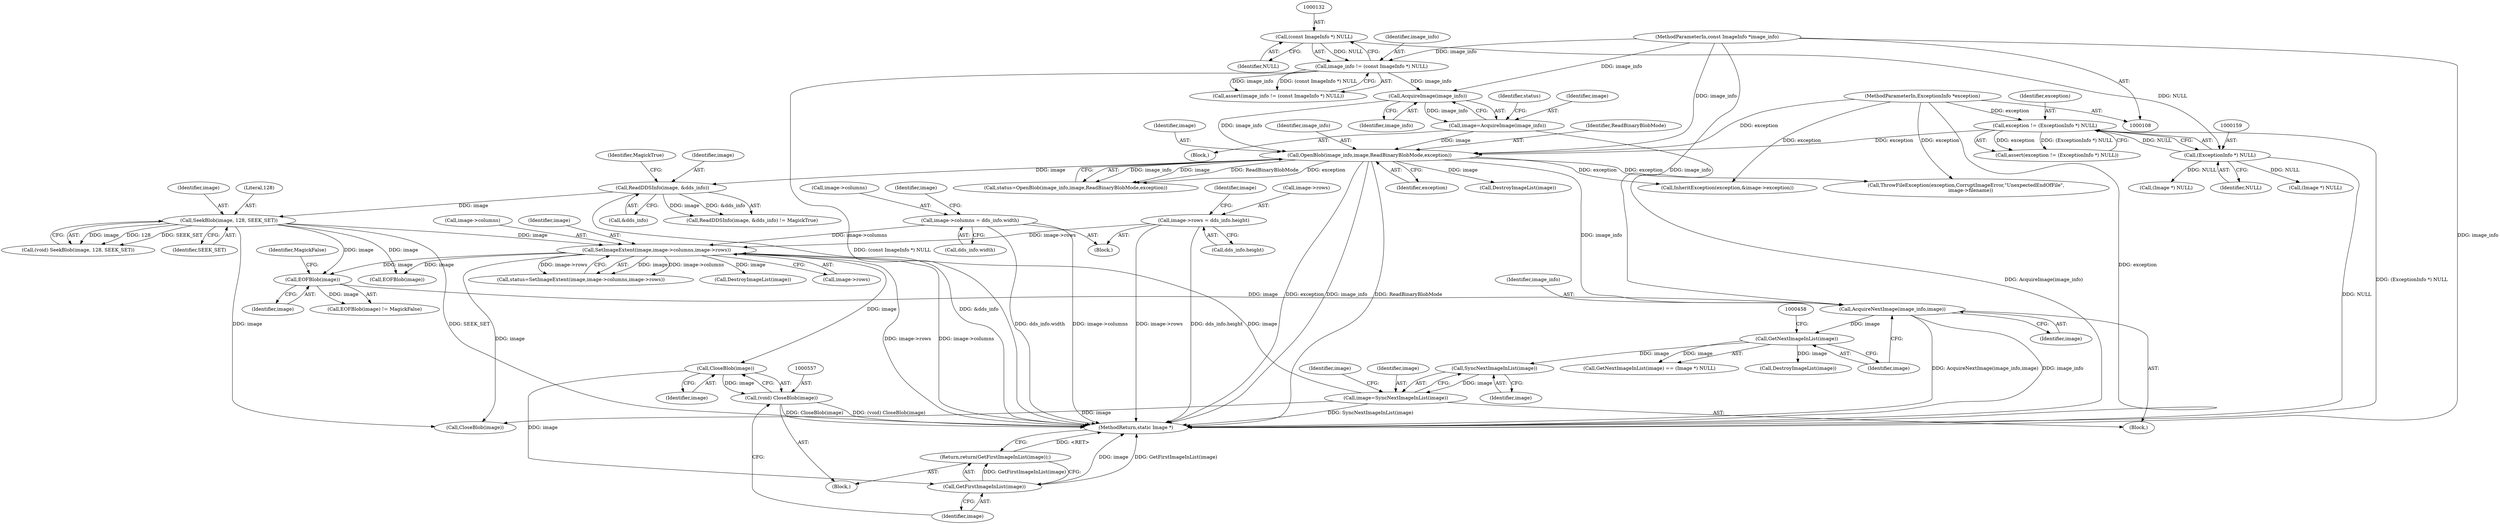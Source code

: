 digraph "0_ImageMagick_504ada82b6fa38a30c846c1c29116af7290decb2@pointer" {
"1000558" [label="(Call,CloseBlob(image))"];
"1000522" [label="(Call,SetImageExtent(image,image->columns,image->rows))"];
"1000228" [label="(Call,SeekBlob(image, 128, SEEK_SET))"];
"1000193" [label="(Call,ReadDDSInfo(image, &dds_info))"];
"1000173" [label="(Call,OpenBlob(image_info,image,ReadBinaryBlobMode,exception))"];
"1000169" [label="(Call,AcquireImage(image_info))"];
"1000129" [label="(Call,image_info != (const ImageInfo *) NULL)"];
"1000109" [label="(MethodParameterIn,const ImageInfo *image_info)"];
"1000131" [label="(Call,(const ImageInfo *) NULL)"];
"1000167" [label="(Call,image=AcquireImage(image_info))"];
"1000156" [label="(Call,exception != (ExceptionInfo *) NULL)"];
"1000110" [label="(MethodParameterIn,ExceptionInfo *exception)"];
"1000158" [label="(Call,(ExceptionInfo *) NULL)"];
"1000463" [label="(Call,image=SyncNextImageInList(image))"];
"1000465" [label="(Call,SyncNextImageInList(image))"];
"1000455" [label="(Call,GetNextImageInList(image))"];
"1000450" [label="(Call,AcquireNextImage(image_info,image))"];
"1000444" [label="(Call,EOFBlob(image))"];
"1000477" [label="(Call,image->columns = dds_info.width)"];
"1000484" [label="(Call,image->rows = dds_info.height)"];
"1000556" [label="(Call,(void) CloseBlob(image))"];
"1000561" [label="(Call,GetFirstImageInList(image))"];
"1000560" [label="(Return,return(GetFirstImageInList(image));)"];
"1000465" [label="(Call,SyncNextImageInList(image))"];
"1000484" [label="(Call,image->rows = dds_info.height)"];
"1000175" [label="(Identifier,image)"];
"1000195" [label="(Call,&dds_info)"];
"1000228" [label="(Call,SeekBlob(image, 128, SEEK_SET))"];
"1000452" [label="(Identifier,image)"];
"1000155" [label="(Call,assert(exception != (ExceptionInfo *) NULL))"];
"1000456" [label="(Identifier,image)"];
"1000177" [label="(Identifier,exception)"];
"1000478" [label="(Call,image->columns)"];
"1000192" [label="(Call,ReadDDSInfo(image, &dds_info) != MagickTrue)"];
"1000111" [label="(Block,)"];
"1000169" [label="(Call,AcquireImage(image_info))"];
"1000486" [label="(Identifier,image)"];
"1000193" [label="(Call,ReadDDSInfo(image, &dds_info))"];
"1000560" [label="(Return,return(GetFirstImageInList(image));)"];
"1000488" [label="(Call,dds_info.height)"];
"1000455" [label="(Call,GetNextImageInList(image))"];
"1000477" [label="(Call,image->columns = dds_info.width)"];
"1000515" [label="(Call,CloseBlob(image))"];
"1000194" [label="(Identifier,image)"];
"1000226" [label="(Call,(void) SeekBlob(image, 128, SEEK_SET))"];
"1000555" [label="(Block,)"];
"1000445" [label="(Identifier,image)"];
"1000156" [label="(Call,exception != (ExceptionInfo *) NULL)"];
"1000129" [label="(Call,image_info != (const ImageInfo *) NULL)"];
"1000176" [label="(Identifier,ReadBinaryBlobMode)"];
"1000520" [label="(Call,status=SetImageExtent(image,image->columns,image->rows))"];
"1000558" [label="(Call,CloseBlob(image))"];
"1000469" [label="(Identifier,image)"];
"1000185" [label="(Call,DestroyImageList(image))"];
"1000229" [label="(Identifier,image)"];
"1000542" [label="(Call,DestroyImageList(image))"];
"1000450" [label="(Call,AcquireNextImage(image_info,image))"];
"1000128" [label="(Call,assert(image_info != (const ImageInfo *) NULL))"];
"1000582" [label="(MethodReturn,static Image *)"];
"1000463" [label="(Call,image=SyncNextImageInList(image))"];
"1000158" [label="(Call,(ExceptionInfo *) NULL)"];
"1000171" [label="(Call,status=OpenBlob(image_info,image,ReadBinaryBlobMode,exception))"];
"1000188" [label="(Call,(Image *) NULL)"];
"1000565" [label="(Call,EOFBlob(image))"];
"1000457" [label="(Call,(Image *) NULL)"];
"1000110" [label="(MethodParameterIn,ExceptionInfo *exception)"];
"1000443" [label="(Call,EOFBlob(image) != MagickFalse)"];
"1000173" [label="(Call,OpenBlob(image_info,image,ReadBinaryBlobMode,exception))"];
"1000559" [label="(Identifier,image)"];
"1000170" [label="(Identifier,image_info)"];
"1000466" [label="(Identifier,image)"];
"1000464" [label="(Identifier,image)"];
"1000493" [label="(Identifier,image)"];
"1000522" [label="(Call,SetImageExtent(image,image->columns,image->rows))"];
"1000197" [label="(Identifier,MagickTrue)"];
"1000231" [label="(Identifier,SEEK_SET)"];
"1000167" [label="(Call,image=AcquireImage(image_info))"];
"1000562" [label="(Identifier,image)"];
"1000454" [label="(Call,GetNextImageInList(image) == (Image *) NULL)"];
"1000451" [label="(Identifier,image_info)"];
"1000109" [label="(MethodParameterIn,const ImageInfo *image_info)"];
"1000556" [label="(Call,(void) CloseBlob(image))"];
"1000446" [label="(Identifier,MagickFalse)"];
"1000157" [label="(Identifier,exception)"];
"1000168" [label="(Identifier,image)"];
"1000436" [label="(Block,)"];
"1000527" [label="(Call,image->rows)"];
"1000160" [label="(Identifier,NULL)"];
"1000174" [label="(Identifier,image_info)"];
"1000131" [label="(Call,(const ImageInfo *) NULL)"];
"1000133" [label="(Identifier,NULL)"];
"1000230" [label="(Literal,128)"];
"1000485" [label="(Call,image->rows)"];
"1000523" [label="(Identifier,image)"];
"1000561" [label="(Call,GetFirstImageInList(image))"];
"1000524" [label="(Call,image->columns)"];
"1000461" [label="(Call,DestroyImageList(image))"];
"1000535" [label="(Call,InheritException(exception,&image->exception))"];
"1000444" [label="(Call,EOFBlob(image))"];
"1000130" [label="(Identifier,image_info)"];
"1000568" [label="(Call,ThrowFileException(exception,CorruptImageError,\"UnexpectedEndOfFile\",\n      image->filename))"];
"1000481" [label="(Call,dds_info.width)"];
"1000172" [label="(Identifier,status)"];
"1000441" [label="(Block,)"];
"1000558" -> "1000556"  [label="AST: "];
"1000558" -> "1000559"  [label="CFG: "];
"1000559" -> "1000558"  [label="AST: "];
"1000556" -> "1000558"  [label="CFG: "];
"1000558" -> "1000556"  [label="DDG: image"];
"1000522" -> "1000558"  [label="DDG: image"];
"1000558" -> "1000561"  [label="DDG: image"];
"1000522" -> "1000520"  [label="AST: "];
"1000522" -> "1000527"  [label="CFG: "];
"1000523" -> "1000522"  [label="AST: "];
"1000524" -> "1000522"  [label="AST: "];
"1000527" -> "1000522"  [label="AST: "];
"1000520" -> "1000522"  [label="CFG: "];
"1000522" -> "1000582"  [label="DDG: image->columns"];
"1000522" -> "1000582"  [label="DDG: image->rows"];
"1000522" -> "1000444"  [label="DDG: image"];
"1000522" -> "1000515"  [label="DDG: image"];
"1000522" -> "1000520"  [label="DDG: image"];
"1000522" -> "1000520"  [label="DDG: image->columns"];
"1000522" -> "1000520"  [label="DDG: image->rows"];
"1000228" -> "1000522"  [label="DDG: image"];
"1000463" -> "1000522"  [label="DDG: image"];
"1000477" -> "1000522"  [label="DDG: image->columns"];
"1000484" -> "1000522"  [label="DDG: image->rows"];
"1000522" -> "1000542"  [label="DDG: image"];
"1000522" -> "1000565"  [label="DDG: image"];
"1000228" -> "1000226"  [label="AST: "];
"1000228" -> "1000231"  [label="CFG: "];
"1000229" -> "1000228"  [label="AST: "];
"1000230" -> "1000228"  [label="AST: "];
"1000231" -> "1000228"  [label="AST: "];
"1000226" -> "1000228"  [label="CFG: "];
"1000228" -> "1000582"  [label="DDG: SEEK_SET"];
"1000228" -> "1000226"  [label="DDG: image"];
"1000228" -> "1000226"  [label="DDG: 128"];
"1000228" -> "1000226"  [label="DDG: SEEK_SET"];
"1000193" -> "1000228"  [label="DDG: image"];
"1000228" -> "1000444"  [label="DDG: image"];
"1000228" -> "1000515"  [label="DDG: image"];
"1000228" -> "1000565"  [label="DDG: image"];
"1000193" -> "1000192"  [label="AST: "];
"1000193" -> "1000195"  [label="CFG: "];
"1000194" -> "1000193"  [label="AST: "];
"1000195" -> "1000193"  [label="AST: "];
"1000197" -> "1000193"  [label="CFG: "];
"1000193" -> "1000582"  [label="DDG: &dds_info"];
"1000193" -> "1000192"  [label="DDG: image"];
"1000193" -> "1000192"  [label="DDG: &dds_info"];
"1000173" -> "1000193"  [label="DDG: image"];
"1000173" -> "1000171"  [label="AST: "];
"1000173" -> "1000177"  [label="CFG: "];
"1000174" -> "1000173"  [label="AST: "];
"1000175" -> "1000173"  [label="AST: "];
"1000176" -> "1000173"  [label="AST: "];
"1000177" -> "1000173"  [label="AST: "];
"1000171" -> "1000173"  [label="CFG: "];
"1000173" -> "1000582"  [label="DDG: ReadBinaryBlobMode"];
"1000173" -> "1000582"  [label="DDG: exception"];
"1000173" -> "1000582"  [label="DDG: image_info"];
"1000173" -> "1000171"  [label="DDG: image_info"];
"1000173" -> "1000171"  [label="DDG: image"];
"1000173" -> "1000171"  [label="DDG: ReadBinaryBlobMode"];
"1000173" -> "1000171"  [label="DDG: exception"];
"1000169" -> "1000173"  [label="DDG: image_info"];
"1000109" -> "1000173"  [label="DDG: image_info"];
"1000167" -> "1000173"  [label="DDG: image"];
"1000156" -> "1000173"  [label="DDG: exception"];
"1000110" -> "1000173"  [label="DDG: exception"];
"1000173" -> "1000185"  [label="DDG: image"];
"1000173" -> "1000450"  [label="DDG: image_info"];
"1000173" -> "1000535"  [label="DDG: exception"];
"1000173" -> "1000568"  [label="DDG: exception"];
"1000169" -> "1000167"  [label="AST: "];
"1000169" -> "1000170"  [label="CFG: "];
"1000170" -> "1000169"  [label="AST: "];
"1000167" -> "1000169"  [label="CFG: "];
"1000169" -> "1000167"  [label="DDG: image_info"];
"1000129" -> "1000169"  [label="DDG: image_info"];
"1000109" -> "1000169"  [label="DDG: image_info"];
"1000129" -> "1000128"  [label="AST: "];
"1000129" -> "1000131"  [label="CFG: "];
"1000130" -> "1000129"  [label="AST: "];
"1000131" -> "1000129"  [label="AST: "];
"1000128" -> "1000129"  [label="CFG: "];
"1000129" -> "1000582"  [label="DDG: (const ImageInfo *) NULL"];
"1000129" -> "1000128"  [label="DDG: image_info"];
"1000129" -> "1000128"  [label="DDG: (const ImageInfo *) NULL"];
"1000109" -> "1000129"  [label="DDG: image_info"];
"1000131" -> "1000129"  [label="DDG: NULL"];
"1000109" -> "1000108"  [label="AST: "];
"1000109" -> "1000582"  [label="DDG: image_info"];
"1000109" -> "1000450"  [label="DDG: image_info"];
"1000131" -> "1000133"  [label="CFG: "];
"1000132" -> "1000131"  [label="AST: "];
"1000133" -> "1000131"  [label="AST: "];
"1000131" -> "1000158"  [label="DDG: NULL"];
"1000167" -> "1000111"  [label="AST: "];
"1000168" -> "1000167"  [label="AST: "];
"1000172" -> "1000167"  [label="CFG: "];
"1000167" -> "1000582"  [label="DDG: AcquireImage(image_info)"];
"1000156" -> "1000155"  [label="AST: "];
"1000156" -> "1000158"  [label="CFG: "];
"1000157" -> "1000156"  [label="AST: "];
"1000158" -> "1000156"  [label="AST: "];
"1000155" -> "1000156"  [label="CFG: "];
"1000156" -> "1000582"  [label="DDG: (ExceptionInfo *) NULL"];
"1000156" -> "1000155"  [label="DDG: exception"];
"1000156" -> "1000155"  [label="DDG: (ExceptionInfo *) NULL"];
"1000110" -> "1000156"  [label="DDG: exception"];
"1000158" -> "1000156"  [label="DDG: NULL"];
"1000110" -> "1000108"  [label="AST: "];
"1000110" -> "1000582"  [label="DDG: exception"];
"1000110" -> "1000535"  [label="DDG: exception"];
"1000110" -> "1000568"  [label="DDG: exception"];
"1000158" -> "1000160"  [label="CFG: "];
"1000159" -> "1000158"  [label="AST: "];
"1000160" -> "1000158"  [label="AST: "];
"1000158" -> "1000582"  [label="DDG: NULL"];
"1000158" -> "1000188"  [label="DDG: NULL"];
"1000158" -> "1000457"  [label="DDG: NULL"];
"1000463" -> "1000441"  [label="AST: "];
"1000463" -> "1000465"  [label="CFG: "];
"1000464" -> "1000463"  [label="AST: "];
"1000465" -> "1000463"  [label="AST: "];
"1000469" -> "1000463"  [label="CFG: "];
"1000463" -> "1000582"  [label="DDG: SyncNextImageInList(image)"];
"1000465" -> "1000463"  [label="DDG: image"];
"1000463" -> "1000515"  [label="DDG: image"];
"1000465" -> "1000466"  [label="CFG: "];
"1000466" -> "1000465"  [label="AST: "];
"1000455" -> "1000465"  [label="DDG: image"];
"1000455" -> "1000454"  [label="AST: "];
"1000455" -> "1000456"  [label="CFG: "];
"1000456" -> "1000455"  [label="AST: "];
"1000458" -> "1000455"  [label="CFG: "];
"1000455" -> "1000454"  [label="DDG: image"];
"1000450" -> "1000455"  [label="DDG: image"];
"1000455" -> "1000461"  [label="DDG: image"];
"1000450" -> "1000441"  [label="AST: "];
"1000450" -> "1000452"  [label="CFG: "];
"1000451" -> "1000450"  [label="AST: "];
"1000452" -> "1000450"  [label="AST: "];
"1000456" -> "1000450"  [label="CFG: "];
"1000450" -> "1000582"  [label="DDG: AcquireNextImage(image_info,image)"];
"1000450" -> "1000582"  [label="DDG: image_info"];
"1000444" -> "1000450"  [label="DDG: image"];
"1000444" -> "1000443"  [label="AST: "];
"1000444" -> "1000445"  [label="CFG: "];
"1000445" -> "1000444"  [label="AST: "];
"1000446" -> "1000444"  [label="CFG: "];
"1000444" -> "1000443"  [label="DDG: image"];
"1000477" -> "1000436"  [label="AST: "];
"1000477" -> "1000481"  [label="CFG: "];
"1000478" -> "1000477"  [label="AST: "];
"1000481" -> "1000477"  [label="AST: "];
"1000486" -> "1000477"  [label="CFG: "];
"1000477" -> "1000582"  [label="DDG: dds_info.width"];
"1000477" -> "1000582"  [label="DDG: image->columns"];
"1000484" -> "1000436"  [label="AST: "];
"1000484" -> "1000488"  [label="CFG: "];
"1000485" -> "1000484"  [label="AST: "];
"1000488" -> "1000484"  [label="AST: "];
"1000493" -> "1000484"  [label="CFG: "];
"1000484" -> "1000582"  [label="DDG: dds_info.height"];
"1000484" -> "1000582"  [label="DDG: image->rows"];
"1000556" -> "1000555"  [label="AST: "];
"1000557" -> "1000556"  [label="AST: "];
"1000562" -> "1000556"  [label="CFG: "];
"1000556" -> "1000582"  [label="DDG: (void) CloseBlob(image)"];
"1000556" -> "1000582"  [label="DDG: CloseBlob(image)"];
"1000561" -> "1000560"  [label="AST: "];
"1000561" -> "1000562"  [label="CFG: "];
"1000562" -> "1000561"  [label="AST: "];
"1000560" -> "1000561"  [label="CFG: "];
"1000561" -> "1000582"  [label="DDG: image"];
"1000561" -> "1000582"  [label="DDG: GetFirstImageInList(image)"];
"1000561" -> "1000560"  [label="DDG: GetFirstImageInList(image)"];
"1000560" -> "1000555"  [label="AST: "];
"1000582" -> "1000560"  [label="CFG: "];
"1000560" -> "1000582"  [label="DDG: <RET>"];
}
